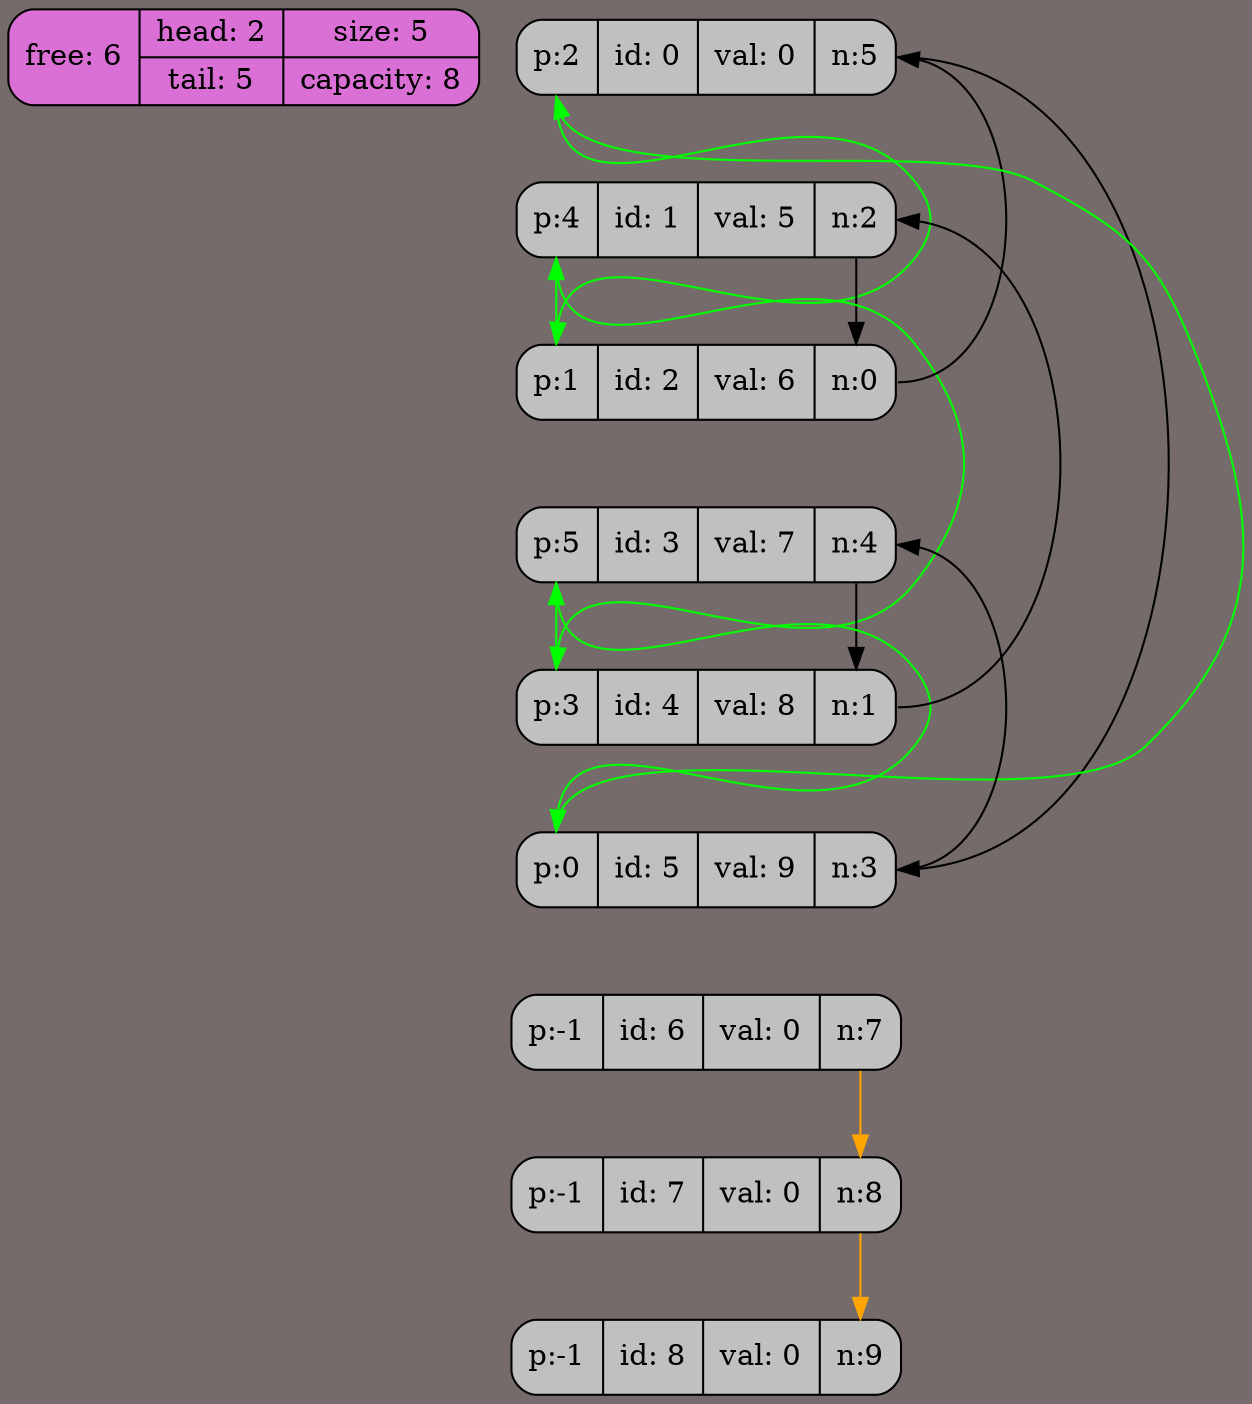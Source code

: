 digraph            
{                  
bgcolor ="#766B6B"
ranksep = equally  
node[shape = Mrecord; style=filled; fillcolor="gray"];
nodel[label = "free: 6|{head: 2|tail: 5}|{size: 5|capacity: 8}"; fillcolor = "orchid"]
node0[label = "<prev> p:2 | <id> id: 0 | <val> val:    0 | <next> n:5"];
node1[label = "<prev> p:4 | <id> id: 1 | <val> val:    5 | <next> n:2"];
node2[label = "<prev> p:1 | <id> id: 2 | <val> val:    6 | <next> n:0"];
node3[label = "<prev> p:5 | <id> id: 3 | <val> val:    7 | <next> n:4"];
node4[label = "<prev> p:3 | <id> id: 4 | <val> val:    8 | <next> n:1"];
node5[label = "<prev> p:0 | <id> id: 5 | <val> val:    9 | <next> n:3"];
node6[label = "<prev> p:-1 | <id> id: 6 | <val> val:    0 | <next> n:7"];
node7[label = "<prev> p:-1 | <id> id: 7 | <val> val:    0 | <next> n:8"];
node8[label = "<prev> p:-1 | <id> id: 8 | <val> val:    0 | <next> n:9"];
node0 -> node1[style="invis"; weight = 100];
node1 -> node2[style="invis"; weight = 100];
node2 -> node3[style="invis"; weight = 100];
node3 -> node4[style="invis"; weight = 100];
node4 -> node5[style="invis"; weight = 100];
node5 -> node6[style="invis"; weight = 100];
node6 -> node7[style="invis"; weight = 100];
node7 -> node8[style="invis"; weight = 100];
node0:<next> -> node5:<next>[color = "black"; constraint = false];
node0:<prev> -> node2:<prev>[color = "green"; constraint = false];
node1:<next> -> node2:<next>[color = "black"; constraint = false];
node1:<prev> -> node4:<prev>[color = "green"; constraint = false];
node2:<next> -> node0:<next>[color = "black"; constraint = false];
node2:<prev> -> node1:<prev>[color = "green"; constraint = false];
node3:<next> -> node4:<next>[color = "black"; constraint = false];
node3:<prev> -> node5:<prev>[color = "green"; constraint = false];
node4:<next> -> node1:<next>[color = "black"; constraint = false];
node4:<prev> -> node3:<prev>[color = "green"; constraint = false];
node5:<next> -> node3:<next>[color = "black"; constraint = false];
node5:<prev> -> node0:<prev>[color = "green"; constraint = false];
node6:<next> -> node7:<next>[color = "orange"; constraint = false];
node7:<next> -> node8:<next>[color = "orange"; constraint = false];
}
